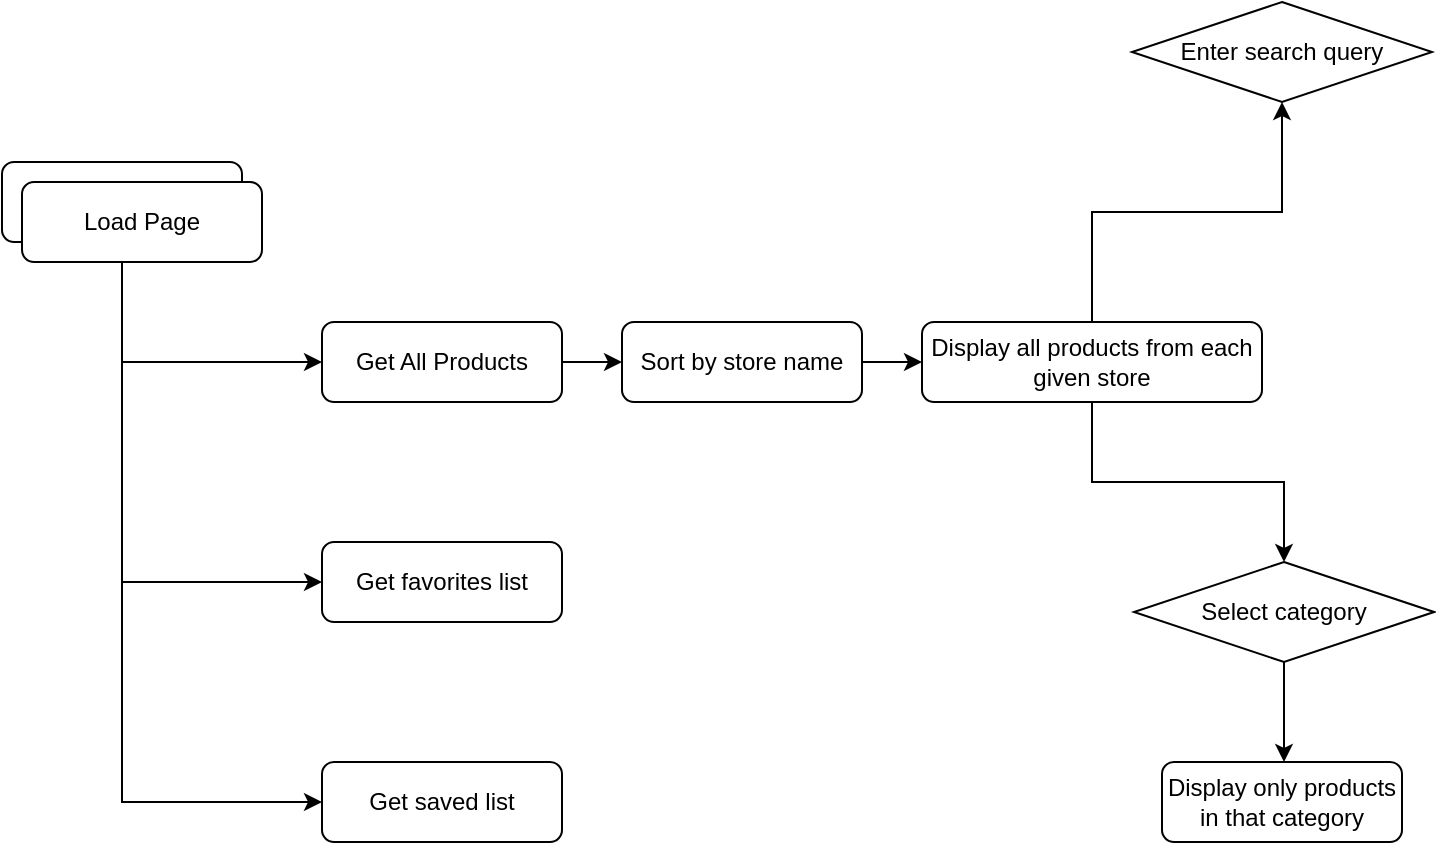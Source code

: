 <mxfile version="15.9.4" type="github" pages="2">
  <diagram id="C5RBs43oDa-KdzZeNtuy" name="Page-1">
    <mxGraphModel dx="946" dy="1415" grid="1" gridSize="10" guides="1" tooltips="1" connect="1" arrows="1" fold="1" page="1" pageScale="1" pageWidth="980" pageHeight="690" math="0" shadow="0">
      <root>
        <mxCell id="WIyWlLk6GJQsqaUBKTNV-0" />
        <mxCell id="WIyWlLk6GJQsqaUBKTNV-1" parent="WIyWlLk6GJQsqaUBKTNV-0" />
        <mxCell id="qBONgrhp5fYPKD2XsoFv-1" value="" style="edgeStyle=orthogonalEdgeStyle;rounded=0;orthogonalLoop=1;jettySize=auto;html=1;" edge="1" parent="WIyWlLk6GJQsqaUBKTNV-1" source="WIyWlLk6GJQsqaUBKTNV-3" target="qBONgrhp5fYPKD2XsoFv-0">
          <mxGeometry relative="1" as="geometry" />
        </mxCell>
        <mxCell id="WIyWlLk6GJQsqaUBKTNV-3" value="Get All Products" style="rounded=1;whiteSpace=wrap;html=1;fontSize=12;glass=0;strokeWidth=1;shadow=0;" parent="WIyWlLk6GJQsqaUBKTNV-1" vertex="1">
          <mxGeometry x="190" y="150" width="120" height="40" as="geometry" />
        </mxCell>
        <mxCell id="qBONgrhp5fYPKD2XsoFv-13" value="" style="edgeStyle=orthogonalEdgeStyle;rounded=0;orthogonalLoop=1;jettySize=auto;html=1;" edge="1" parent="WIyWlLk6GJQsqaUBKTNV-1" source="qBONgrhp5fYPKD2XsoFv-0" target="qBONgrhp5fYPKD2XsoFv-12">
          <mxGeometry relative="1" as="geometry" />
        </mxCell>
        <mxCell id="qBONgrhp5fYPKD2XsoFv-0" value="Sort by store name" style="rounded=1;whiteSpace=wrap;html=1;fontSize=12;glass=0;strokeWidth=1;shadow=0;" vertex="1" parent="WIyWlLk6GJQsqaUBKTNV-1">
          <mxGeometry x="340" y="150" width="120" height="40" as="geometry" />
        </mxCell>
        <mxCell id="qBONgrhp5fYPKD2XsoFv-8" value="Display only products in that category" style="rounded=1;whiteSpace=wrap;html=1;fontSize=12;glass=0;strokeWidth=1;shadow=0;" vertex="1" parent="WIyWlLk6GJQsqaUBKTNV-1">
          <mxGeometry x="610" y="370" width="120" height="40" as="geometry" />
        </mxCell>
        <mxCell id="qBONgrhp5fYPKD2XsoFv-14" style="edgeStyle=orthogonalEdgeStyle;rounded=0;orthogonalLoop=1;jettySize=auto;html=1;entryX=0.5;entryY=0;entryDx=0;entryDy=0;" edge="1" parent="WIyWlLk6GJQsqaUBKTNV-1" source="qBONgrhp5fYPKD2XsoFv-12" target="qBONgrhp5fYPKD2XsoFv-24">
          <mxGeometry relative="1" as="geometry">
            <mxPoint x="670" y="250" as="targetPoint" />
          </mxGeometry>
        </mxCell>
        <mxCell id="qBONgrhp5fYPKD2XsoFv-15" style="edgeStyle=orthogonalEdgeStyle;rounded=0;orthogonalLoop=1;jettySize=auto;html=1;entryX=0.5;entryY=1;entryDx=0;entryDy=0;" edge="1" parent="WIyWlLk6GJQsqaUBKTNV-1" source="qBONgrhp5fYPKD2XsoFv-12" target="qBONgrhp5fYPKD2XsoFv-26">
          <mxGeometry relative="1" as="geometry">
            <mxPoint x="670" y="70" as="targetPoint" />
          </mxGeometry>
        </mxCell>
        <mxCell id="qBONgrhp5fYPKD2XsoFv-12" value="Display all products from each given store" style="rounded=1;whiteSpace=wrap;html=1;fontSize=12;glass=0;strokeWidth=1;shadow=0;" vertex="1" parent="WIyWlLk6GJQsqaUBKTNV-1">
          <mxGeometry x="490" y="150" width="170" height="40" as="geometry" />
        </mxCell>
        <mxCell id="qBONgrhp5fYPKD2XsoFv-18" style="edgeStyle=orthogonalEdgeStyle;rounded=0;orthogonalLoop=1;jettySize=auto;html=1;entryX=0;entryY=0.5;entryDx=0;entryDy=0;exitX=0.5;exitY=1;exitDx=0;exitDy=0;" edge="1" parent="WIyWlLk6GJQsqaUBKTNV-1" source="qBONgrhp5fYPKD2XsoFv-17" target="WIyWlLk6GJQsqaUBKTNV-3">
          <mxGeometry relative="1" as="geometry" />
        </mxCell>
        <mxCell id="qBONgrhp5fYPKD2XsoFv-19" style="edgeStyle=orthogonalEdgeStyle;rounded=0;orthogonalLoop=1;jettySize=auto;html=1;exitX=0.5;exitY=1;exitDx=0;exitDy=0;entryX=0;entryY=0.5;entryDx=0;entryDy=0;" edge="1" parent="WIyWlLk6GJQsqaUBKTNV-1" source="qBONgrhp5fYPKD2XsoFv-17" target="qBONgrhp5fYPKD2XsoFv-21">
          <mxGeometry relative="1" as="geometry">
            <mxPoint x="90" y="300" as="targetPoint" />
          </mxGeometry>
        </mxCell>
        <mxCell id="qBONgrhp5fYPKD2XsoFv-22" style="edgeStyle=orthogonalEdgeStyle;rounded=0;orthogonalLoop=1;jettySize=auto;html=1;exitX=0.5;exitY=1;exitDx=0;exitDy=0;entryX=0;entryY=0.5;entryDx=0;entryDy=0;" edge="1" parent="WIyWlLk6GJQsqaUBKTNV-1" source="qBONgrhp5fYPKD2XsoFv-17" target="qBONgrhp5fYPKD2XsoFv-20">
          <mxGeometry relative="1" as="geometry" />
        </mxCell>
        <mxCell id="qBONgrhp5fYPKD2XsoFv-17" value="Load Page" style="rounded=1;whiteSpace=wrap;html=1;fontSize=12;glass=0;strokeWidth=1;shadow=0;" vertex="1" parent="WIyWlLk6GJQsqaUBKTNV-1">
          <mxGeometry x="30" y="70" width="120" height="40" as="geometry" />
        </mxCell>
        <mxCell id="qBONgrhp5fYPKD2XsoFv-20" value="Get saved list" style="rounded=1;whiteSpace=wrap;html=1;fontSize=12;glass=0;strokeWidth=1;shadow=0;" vertex="1" parent="WIyWlLk6GJQsqaUBKTNV-1">
          <mxGeometry x="190" y="370" width="120" height="40" as="geometry" />
        </mxCell>
        <mxCell id="qBONgrhp5fYPKD2XsoFv-21" value="Get favorites list" style="rounded=1;whiteSpace=wrap;html=1;fontSize=12;glass=0;strokeWidth=1;shadow=0;" vertex="1" parent="WIyWlLk6GJQsqaUBKTNV-1">
          <mxGeometry x="190" y="260" width="120" height="40" as="geometry" />
        </mxCell>
        <mxCell id="qBONgrhp5fYPKD2XsoFv-25" style="edgeStyle=orthogonalEdgeStyle;rounded=0;orthogonalLoop=1;jettySize=auto;html=1;entryX=0.5;entryY=0;entryDx=0;entryDy=0;" edge="1" parent="WIyWlLk6GJQsqaUBKTNV-1">
          <mxGeometry relative="1" as="geometry">
            <mxPoint x="671" y="320" as="sourcePoint" />
            <mxPoint x="671" y="370" as="targetPoint" />
          </mxGeometry>
        </mxCell>
        <mxCell id="qBONgrhp5fYPKD2XsoFv-24" value="Select category" style="rhombus;whiteSpace=wrap;html=1;" vertex="1" parent="WIyWlLk6GJQsqaUBKTNV-1">
          <mxGeometry x="596" y="270" width="150" height="50" as="geometry" />
        </mxCell>
        <mxCell id="qBONgrhp5fYPKD2XsoFv-26" value="Enter search query" style="rhombus;whiteSpace=wrap;html=1;" vertex="1" parent="WIyWlLk6GJQsqaUBKTNV-1">
          <mxGeometry x="595" y="-10" width="150" height="50" as="geometry" />
        </mxCell>
        <mxCell id="8IBugbtZXjZtYLR7rGjk-0" value="Load Page" style="rounded=1;whiteSpace=wrap;html=1;fontSize=12;glass=0;strokeWidth=1;shadow=0;" vertex="1" parent="WIyWlLk6GJQsqaUBKTNV-1">
          <mxGeometry x="40" y="80" width="120" height="40" as="geometry" />
        </mxCell>
      </root>
    </mxGraphModel>
  </diagram>
  <diagram id="AN7lqRjJUFR5Ar2wJDYw" name="Page-2">
    <mxGraphModel dx="946" dy="646" grid="1" gridSize="10" guides="1" tooltips="1" connect="1" arrows="1" fold="1" page="1" pageScale="1" pageWidth="980" pageHeight="690" math="0" shadow="0">
      <root>
        <mxCell id="CH1nXMqC8syel9i8pLP6-0" />
        <mxCell id="CH1nXMqC8syel9i8pLP6-1" parent="CH1nXMqC8syel9i8pLP6-0" />
        <mxCell id="CH1nXMqC8syel9i8pLP6-2" value="Select category" style="rhombus;whiteSpace=wrap;html=1;" vertex="1" parent="CH1nXMqC8syel9i8pLP6-1">
          <mxGeometry x="595" y="270" width="150" height="50" as="geometry" />
        </mxCell>
        <mxCell id="iYyKJBhAudIqUvUGAlF6-0" value="Load Page" style="rounded=1;whiteSpace=wrap;html=1;fontSize=12;glass=0;strokeWidth=1;shadow=0;" vertex="1" parent="CH1nXMqC8syel9i8pLP6-1">
          <mxGeometry x="120" y="80" width="120" height="40" as="geometry" />
        </mxCell>
      </root>
    </mxGraphModel>
  </diagram>
</mxfile>
